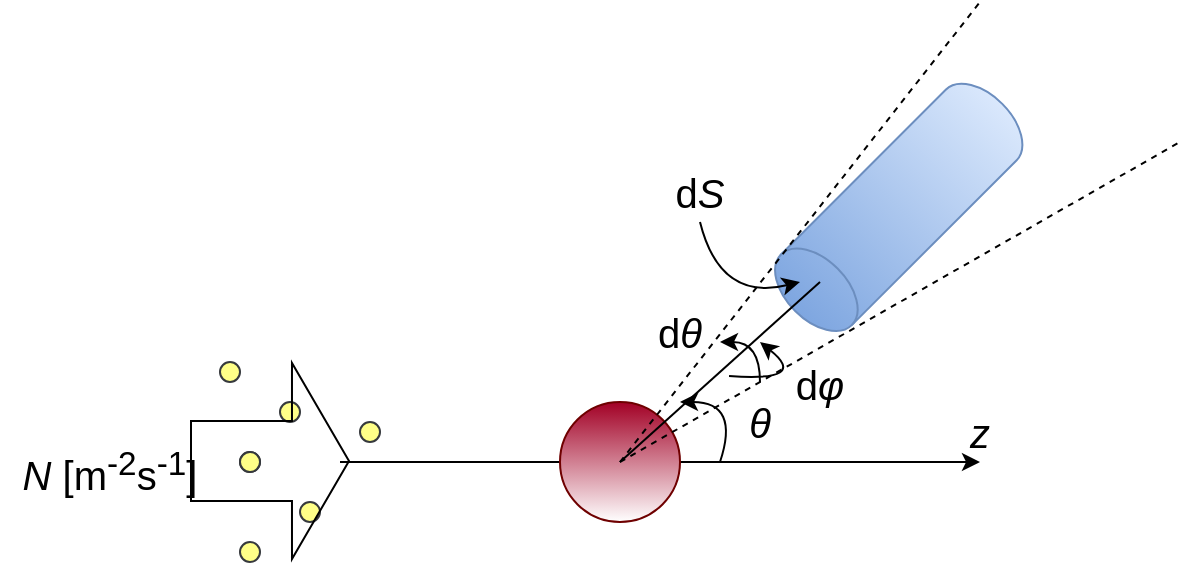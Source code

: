 <mxfile version="24.8.3">
  <diagram name="Page-1" id="ZE1yGoy0OZO1pscl7Gn_">
    <mxGraphModel dx="954" dy="699" grid="1" gridSize="10" guides="1" tooltips="1" connect="1" arrows="1" fold="1" page="1" pageScale="1" pageWidth="850" pageHeight="1100" math="0" shadow="0">
      <root>
        <mxCell id="0" />
        <mxCell id="1" parent="0" />
        <mxCell id="v97vcPsDmEwqC6VRpuVJ-4" value="" style="endArrow=classic;html=1;rounded=0;" edge="1" parent="1">
          <mxGeometry width="50" height="50" relative="1" as="geometry">
            <mxPoint x="200" y="240" as="sourcePoint" />
            <mxPoint x="520" y="240" as="targetPoint" />
          </mxGeometry>
        </mxCell>
        <mxCell id="v97vcPsDmEwqC6VRpuVJ-2" value="" style="ellipse;whiteSpace=wrap;html=1;aspect=fixed;fillColor=#a20025;strokeColor=#6F0000;fontColor=#ffffff;gradientColor=#FFFFFF;" vertex="1" parent="1">
          <mxGeometry x="310" y="210" width="60" height="60" as="geometry" />
        </mxCell>
        <mxCell id="v97vcPsDmEwqC6VRpuVJ-5" value="" style="ellipse;whiteSpace=wrap;html=1;aspect=fixed;fillColor=#ffff88;strokeColor=#36393d;" vertex="1" parent="1">
          <mxGeometry x="170" y="210" width="10" height="10" as="geometry" />
        </mxCell>
        <mxCell id="v97vcPsDmEwqC6VRpuVJ-6" value="" style="shape=cylinder3;whiteSpace=wrap;html=1;boundedLbl=1;backgroundOutline=1;size=15;rotation=-135;fillColor=#dae8fc;strokeColor=#6c8ebf;gradientColor=#7ea6e0;gradientDirection=north;" vertex="1" parent="1">
          <mxGeometry x="454.36" y="39.49" width="50" height="146.46" as="geometry" />
        </mxCell>
        <mxCell id="v97vcPsDmEwqC6VRpuVJ-7" value="" style="ellipse;whiteSpace=wrap;html=1;aspect=fixed;fillColor=#ffff88;strokeColor=#36393d;" vertex="1" parent="1">
          <mxGeometry x="150" y="235" width="10" height="10" as="geometry" />
        </mxCell>
        <mxCell id="v97vcPsDmEwqC6VRpuVJ-10" value="" style="ellipse;whiteSpace=wrap;html=1;aspect=fixed;fillColor=#ffff88;strokeColor=#36393d;" vertex="1" parent="1">
          <mxGeometry x="150" y="235" width="10" height="10" as="geometry" />
        </mxCell>
        <mxCell id="v97vcPsDmEwqC6VRpuVJ-16" value="" style="ellipse;whiteSpace=wrap;html=1;aspect=fixed;fillColor=#ffff88;strokeColor=#36393d;" vertex="1" parent="1">
          <mxGeometry x="180" y="260" width="10" height="10" as="geometry" />
        </mxCell>
        <mxCell id="v97vcPsDmEwqC6VRpuVJ-18" value="" style="ellipse;whiteSpace=wrap;html=1;aspect=fixed;fillColor=#ffff88;strokeColor=#36393d;" vertex="1" parent="1">
          <mxGeometry x="210" y="220" width="10" height="10" as="geometry" />
        </mxCell>
        <mxCell id="v97vcPsDmEwqC6VRpuVJ-19" value="" style="ellipse;whiteSpace=wrap;html=1;aspect=fixed;fillColor=#ffff88;strokeColor=#36393d;" vertex="1" parent="1">
          <mxGeometry x="140" y="190" width="10" height="10" as="geometry" />
        </mxCell>
        <mxCell id="v97vcPsDmEwqC6VRpuVJ-20" value="" style="ellipse;whiteSpace=wrap;html=1;aspect=fixed;fillColor=#ffff88;strokeColor=#36393d;" vertex="1" parent="1">
          <mxGeometry x="150" y="280" width="10" height="10" as="geometry" />
        </mxCell>
        <mxCell id="v97vcPsDmEwqC6VRpuVJ-21" value="" style="shape=flexArrow;endArrow=classic;html=1;rounded=0;endWidth=57;endSize=9.17;width=40;" edge="1" parent="1">
          <mxGeometry width="50" height="50" relative="1" as="geometry">
            <mxPoint x="125" y="239.5" as="sourcePoint" />
            <mxPoint x="205" y="239.5" as="targetPoint" />
          </mxGeometry>
        </mxCell>
        <mxCell id="v97vcPsDmEwqC6VRpuVJ-22" value="" style="endArrow=none;html=1;rounded=0;" edge="1" parent="1">
          <mxGeometry width="50" height="50" relative="1" as="geometry">
            <mxPoint x="340" y="240" as="sourcePoint" />
            <mxPoint x="440" y="150" as="targetPoint" />
          </mxGeometry>
        </mxCell>
        <mxCell id="v97vcPsDmEwqC6VRpuVJ-24" value="" style="curved=1;endArrow=classic;html=1;rounded=0;" edge="1" parent="1">
          <mxGeometry width="50" height="50" relative="1" as="geometry">
            <mxPoint x="390" y="240" as="sourcePoint" />
            <mxPoint x="370" y="210" as="targetPoint" />
            <Array as="points">
              <mxPoint x="400" y="210" />
            </Array>
          </mxGeometry>
        </mxCell>
        <mxCell id="v97vcPsDmEwqC6VRpuVJ-25" value="&lt;i style=&quot;font-size: 20px;&quot;&gt;θ&lt;/i&gt;" style="text;html=1;align=center;verticalAlign=middle;whiteSpace=wrap;rounded=0;" vertex="1" parent="1">
          <mxGeometry x="380" y="205" width="60" height="30" as="geometry" />
        </mxCell>
        <mxCell id="v97vcPsDmEwqC6VRpuVJ-27" value="&lt;span style=&quot;font-size: 20px;&quot;&gt;&lt;i&gt;z&lt;/i&gt;&lt;/span&gt;" style="text;html=1;align=center;verticalAlign=middle;whiteSpace=wrap;rounded=0;" vertex="1" parent="1">
          <mxGeometry x="490" y="210" width="60" height="30" as="geometry" />
        </mxCell>
        <mxCell id="v97vcPsDmEwqC6VRpuVJ-29" value="&lt;span style=&quot;font-size: 20px;&quot;&gt;&lt;i&gt;N &lt;/i&gt;[m&lt;sup&gt;-2&lt;/sup&gt;s&lt;sup&gt;-1&lt;/sup&gt;]&lt;/span&gt;" style="text;html=1;align=center;verticalAlign=middle;whiteSpace=wrap;rounded=0;" vertex="1" parent="1">
          <mxGeometry x="30" y="230" width="110" height="30" as="geometry" />
        </mxCell>
        <mxCell id="v97vcPsDmEwqC6VRpuVJ-31" value="" style="curved=1;endArrow=classic;html=1;rounded=0;" edge="1" parent="1">
          <mxGeometry width="50" height="50" relative="1" as="geometry">
            <mxPoint x="380" y="120" as="sourcePoint" />
            <mxPoint x="430" y="150" as="targetPoint" />
            <Array as="points">
              <mxPoint x="390" y="160" />
            </Array>
          </mxGeometry>
        </mxCell>
        <mxCell id="v97vcPsDmEwqC6VRpuVJ-32" value="&lt;span style=&quot;font-size: 20px;&quot;&gt;d&lt;i&gt;S&lt;/i&gt;&lt;/span&gt;" style="text;html=1;align=center;verticalAlign=middle;whiteSpace=wrap;rounded=0;" vertex="1" parent="1">
          <mxGeometry x="350" y="90" width="60" height="30" as="geometry" />
        </mxCell>
        <mxCell id="v97vcPsDmEwqC6VRpuVJ-33" value="" style="endArrow=none;dashed=1;html=1;rounded=0;" edge="1" parent="1">
          <mxGeometry width="50" height="50" relative="1" as="geometry">
            <mxPoint x="340" y="240" as="sourcePoint" />
            <mxPoint x="620" y="80" as="targetPoint" />
          </mxGeometry>
        </mxCell>
        <mxCell id="v97vcPsDmEwqC6VRpuVJ-34" value="" style="endArrow=none;dashed=1;html=1;rounded=0;" edge="1" parent="1">
          <mxGeometry width="50" height="50" relative="1" as="geometry">
            <mxPoint x="340" y="240" as="sourcePoint" />
            <mxPoint x="520" y="10" as="targetPoint" />
          </mxGeometry>
        </mxCell>
        <mxCell id="v97vcPsDmEwqC6VRpuVJ-35" value="" style="curved=1;endArrow=classic;html=1;rounded=0;" edge="1" parent="1">
          <mxGeometry width="50" height="50" relative="1" as="geometry">
            <mxPoint x="410" y="200" as="sourcePoint" />
            <mxPoint x="390" y="180" as="targetPoint" />
            <Array as="points">
              <mxPoint x="410" y="180" />
            </Array>
          </mxGeometry>
        </mxCell>
        <mxCell id="v97vcPsDmEwqC6VRpuVJ-38" value="" style="curved=1;endArrow=classic;html=1;rounded=0;exitX=0.242;exitY=-0.267;exitDx=0;exitDy=0;exitPerimeter=0;" edge="1" parent="1" source="v97vcPsDmEwqC6VRpuVJ-25">
          <mxGeometry width="50" height="50" relative="1" as="geometry">
            <mxPoint x="385" y="200" as="sourcePoint" />
            <mxPoint x="410" y="180" as="targetPoint" />
            <Array as="points">
              <mxPoint x="435" y="200" />
            </Array>
          </mxGeometry>
        </mxCell>
        <mxCell id="v97vcPsDmEwqC6VRpuVJ-39" value="&lt;span style=&quot;font-size: 20px;&quot;&gt;d&lt;i&gt;θ&lt;/i&gt;&lt;/span&gt;" style="text;html=1;align=center;verticalAlign=middle;whiteSpace=wrap;rounded=0;" vertex="1" parent="1">
          <mxGeometry x="340" y="160" width="60" height="30" as="geometry" />
        </mxCell>
        <mxCell id="v97vcPsDmEwqC6VRpuVJ-40" value="&lt;span style=&quot;font-size: 20px;&quot;&gt;d&lt;i&gt;φ&lt;/i&gt;&lt;/span&gt;" style="text;html=1;align=center;verticalAlign=middle;whiteSpace=wrap;rounded=0;" vertex="1" parent="1">
          <mxGeometry x="410" y="185.95" width="60" height="30" as="geometry" />
        </mxCell>
      </root>
    </mxGraphModel>
  </diagram>
</mxfile>
